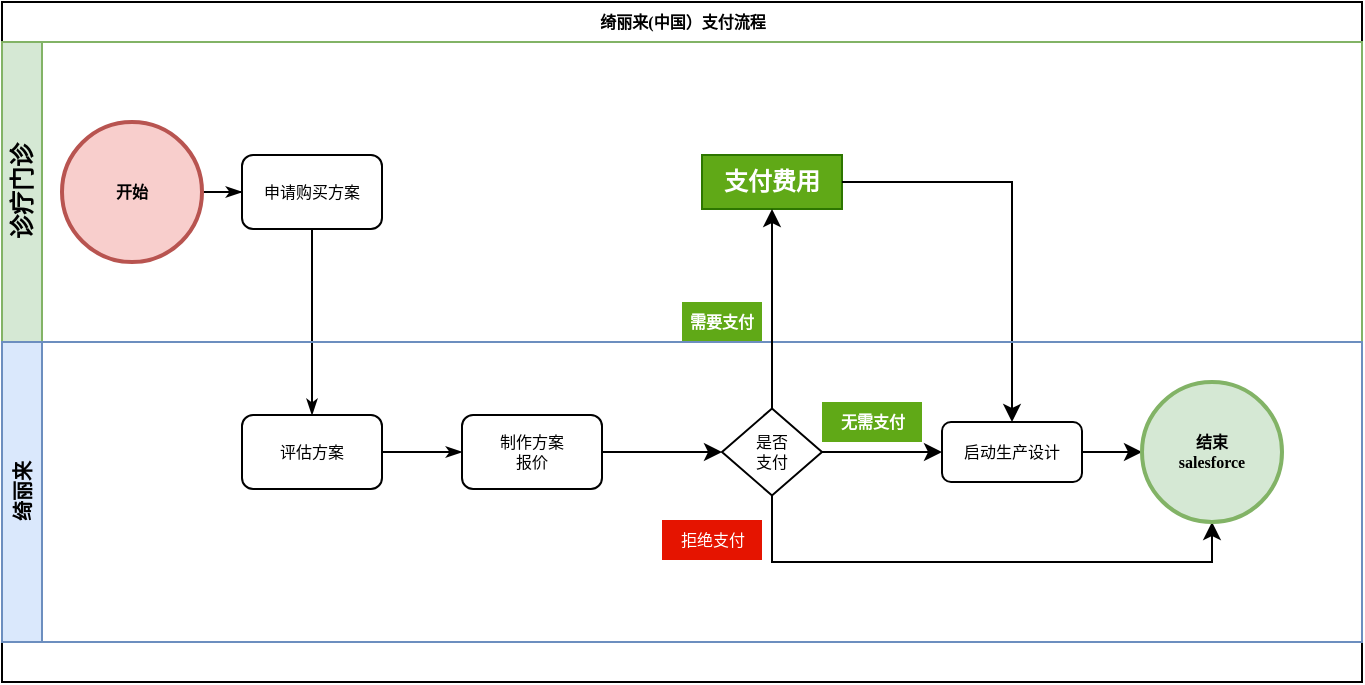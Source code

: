 <mxfile version="14.8.1" type="github">
  <diagram name="Page-1" id="c7488fd3-1785-93aa-aadb-54a6760d102a">
    <mxGraphModel dx="815" dy="498" grid="1" gridSize="10" guides="1" tooltips="1" connect="1" arrows="1" fold="1" page="1" pageScale="1" pageWidth="1100" pageHeight="850" background="none" math="0" shadow="0">
      <root>
        <mxCell id="0" />
        <mxCell id="1" parent="0" />
        <mxCell id="2b4e8129b02d487f-1" value="绮丽来(中国）支付流程" style="swimlane;html=1;childLayout=stackLayout;horizontal=1;startSize=20;horizontalStack=0;rounded=0;shadow=0;labelBackgroundColor=none;strokeWidth=1;fontFamily=Verdana;fontSize=8;align=center;" parent="1" vertex="1">
          <mxGeometry x="160" y="90" width="680" height="340" as="geometry" />
        </mxCell>
        <mxCell id="2b4e8129b02d487f-2" value="诊疗门诊" style="swimlane;html=1;startSize=20;horizontal=0;fillColor=#d5e8d4;strokeColor=#82b366;" parent="2b4e8129b02d487f-1" vertex="1">
          <mxGeometry y="20" width="680" height="150" as="geometry" />
        </mxCell>
        <mxCell id="2b4e8129b02d487f-18" style="edgeStyle=orthogonalEdgeStyle;rounded=0;html=1;labelBackgroundColor=none;startArrow=none;startFill=0;startSize=5;endArrow=classicThin;endFill=1;endSize=5;jettySize=auto;orthogonalLoop=1;strokeWidth=1;fontFamily=Verdana;fontSize=8" parent="2b4e8129b02d487f-2" source="2b4e8129b02d487f-5" target="2b4e8129b02d487f-6" edge="1">
          <mxGeometry relative="1" as="geometry" />
        </mxCell>
        <mxCell id="2b4e8129b02d487f-5" value="开始" style="ellipse;whiteSpace=wrap;html=1;rounded=0;shadow=0;labelBackgroundColor=none;strokeWidth=2;fontFamily=Verdana;fontSize=8;align=center;fontStyle=1;fillColor=#f8cecc;strokeColor=#b85450;" parent="2b4e8129b02d487f-2" vertex="1">
          <mxGeometry x="30" y="40" width="70" height="70" as="geometry" />
        </mxCell>
        <mxCell id="2b4e8129b02d487f-6" value="申请购买方案" style="rounded=1;whiteSpace=wrap;html=1;shadow=0;labelBackgroundColor=none;strokeWidth=1;fontFamily=Verdana;fontSize=8;align=center;" parent="2b4e8129b02d487f-2" vertex="1">
          <mxGeometry x="120" y="56.5" width="70" height="37" as="geometry" />
        </mxCell>
        <mxCell id="H3AL1TPmm5qLubvGPdo7-1" value="支付费用" style="rounded=0;whiteSpace=wrap;html=1;fontStyle=1;fillColor=#60a917;strokeColor=#2D7600;fontColor=#ffffff;" vertex="1" parent="2b4e8129b02d487f-2">
          <mxGeometry x="350" y="56.5" width="70" height="27" as="geometry" />
        </mxCell>
        <mxCell id="H3AL1TPmm5qLubvGPdo7-12" value="需要支付" style="text;html=1;fillColor=#60a917;align=center;verticalAlign=middle;whiteSpace=wrap;rounded=0;fontSize=8;fontStyle=1;fontColor=#ffffff;" vertex="1" parent="2b4e8129b02d487f-2">
          <mxGeometry x="340" y="130" width="40" height="20" as="geometry" />
        </mxCell>
        <mxCell id="2b4e8129b02d487f-24" style="edgeStyle=orthogonalEdgeStyle;rounded=0;html=1;labelBackgroundColor=none;startArrow=none;startFill=0;startSize=5;endArrow=classicThin;endFill=1;endSize=5;jettySize=auto;orthogonalLoop=1;strokeWidth=1;fontFamily=Verdana;fontSize=8" parent="2b4e8129b02d487f-1" source="2b4e8129b02d487f-6" target="2b4e8129b02d487f-12" edge="1">
          <mxGeometry relative="1" as="geometry" />
        </mxCell>
        <mxCell id="H3AL1TPmm5qLubvGPdo7-6" style="edgeStyle=orthogonalEdgeStyle;rounded=0;orthogonalLoop=1;jettySize=auto;html=1;exitX=1;exitY=0.5;exitDx=0;exitDy=0;entryX=0.5;entryY=0;entryDx=0;entryDy=0;" edge="1" parent="2b4e8129b02d487f-1" source="H3AL1TPmm5qLubvGPdo7-1" target="2b4e8129b02d487f-9">
          <mxGeometry relative="1" as="geometry" />
        </mxCell>
        <mxCell id="2b4e8129b02d487f-3" value="绮丽来" style="swimlane;html=1;startSize=20;horizontal=0;fillColor=#dae8fc;strokeColor=#6c8ebf;fontSize=10;" parent="2b4e8129b02d487f-1" vertex="1">
          <mxGeometry y="170" width="680" height="150" as="geometry" />
        </mxCell>
        <mxCell id="H3AL1TPmm5qLubvGPdo7-5" style="edgeStyle=orthogonalEdgeStyle;rounded=0;orthogonalLoop=1;jettySize=auto;html=1;entryX=0;entryY=0.5;entryDx=0;entryDy=0;" edge="1" parent="2b4e8129b02d487f-3" source="2b4e8129b02d487f-13" target="2b4e8129b02d487f-9">
          <mxGeometry relative="1" as="geometry" />
        </mxCell>
        <mxCell id="H3AL1TPmm5qLubvGPdo7-13" style="edgeStyle=orthogonalEdgeStyle;rounded=0;orthogonalLoop=1;jettySize=auto;html=1;entryX=0.5;entryY=1;entryDx=0;entryDy=0;fontSize=8;" edge="1" parent="2b4e8129b02d487f-3" source="2b4e8129b02d487f-13" target="2b4e8129b02d487f-11">
          <mxGeometry relative="1" as="geometry">
            <Array as="points">
              <mxPoint x="385" y="110" />
              <mxPoint x="605" y="110" />
            </Array>
          </mxGeometry>
        </mxCell>
        <mxCell id="2b4e8129b02d487f-13" value="&lt;div&gt;是否&lt;br&gt;&lt;/div&gt;&lt;div&gt;支付&lt;/div&gt;" style="strokeWidth=1;html=1;shape=mxgraph.flowchart.decision;whiteSpace=wrap;rounded=1;shadow=0;labelBackgroundColor=none;fontFamily=Verdana;fontSize=8;align=center;" parent="2b4e8129b02d487f-3" vertex="1">
          <mxGeometry x="360" y="33.25" width="50" height="43.5" as="geometry" />
        </mxCell>
        <mxCell id="2b4e8129b02d487f-12" value="评估方案" style="rounded=1;whiteSpace=wrap;html=1;shadow=0;labelBackgroundColor=none;strokeWidth=1;fontFamily=Verdana;fontSize=8;align=center;" parent="2b4e8129b02d487f-3" vertex="1">
          <mxGeometry x="120" y="36.5" width="70" height="37" as="geometry" />
        </mxCell>
        <mxCell id="H3AL1TPmm5qLubvGPdo7-9" style="edgeStyle=orthogonalEdgeStyle;rounded=0;orthogonalLoop=1;jettySize=auto;html=1;entryX=0;entryY=0.5;entryDx=0;entryDy=0;entryPerimeter=0;" edge="1" parent="2b4e8129b02d487f-3" source="2b4e8129b02d487f-7" target="2b4e8129b02d487f-13">
          <mxGeometry relative="1" as="geometry" />
        </mxCell>
        <mxCell id="2b4e8129b02d487f-7" value="&lt;div&gt;制作方案&lt;/div&gt;&lt;div&gt;报价&lt;/div&gt;" style="rounded=1;whiteSpace=wrap;html=1;shadow=0;labelBackgroundColor=none;strokeWidth=1;fontFamily=Verdana;fontSize=8;align=center;" parent="2b4e8129b02d487f-3" vertex="1">
          <mxGeometry x="230" y="36.5" width="70" height="37" as="geometry" />
        </mxCell>
        <mxCell id="2b4e8129b02d487f-26" style="edgeStyle=orthogonalEdgeStyle;rounded=0;html=1;labelBackgroundColor=none;startArrow=none;startFill=0;startSize=5;endArrow=classicThin;endFill=1;endSize=5;jettySize=auto;orthogonalLoop=1;strokeWidth=1;fontFamily=Verdana;fontSize=8;entryX=0;entryY=0.5;entryDx=0;entryDy=0;" parent="2b4e8129b02d487f-3" source="2b4e8129b02d487f-12" target="2b4e8129b02d487f-7" edge="1">
          <mxGeometry relative="1" as="geometry" />
        </mxCell>
        <mxCell id="H3AL1TPmm5qLubvGPdo7-8" style="edgeStyle=orthogonalEdgeStyle;rounded=0;orthogonalLoop=1;jettySize=auto;html=1;exitX=1;exitY=0.5;exitDx=0;exitDy=0;entryX=0;entryY=0.5;entryDx=0;entryDy=0;" edge="1" parent="2b4e8129b02d487f-3" source="2b4e8129b02d487f-9" target="2b4e8129b02d487f-11">
          <mxGeometry relative="1" as="geometry" />
        </mxCell>
        <mxCell id="2b4e8129b02d487f-9" value="启动生产设计" style="rounded=1;whiteSpace=wrap;html=1;shadow=0;labelBackgroundColor=none;strokeWidth=1;fontFamily=Verdana;fontSize=8;align=center;" parent="2b4e8129b02d487f-3" vertex="1">
          <mxGeometry x="470" y="40" width="70" height="30" as="geometry" />
        </mxCell>
        <mxCell id="2b4e8129b02d487f-11" value="&lt;div&gt;结束&lt;/div&gt;&lt;div&gt;salesforce&lt;br&gt;&lt;/div&gt;" style="ellipse;whiteSpace=wrap;html=1;rounded=0;shadow=0;labelBackgroundColor=none;strokeWidth=2;fontFamily=Verdana;fontSize=8;align=center;fontStyle=1;fillColor=#d5e8d4;strokeColor=#82b366;" parent="2b4e8129b02d487f-3" vertex="1">
          <mxGeometry x="570" y="20" width="70" height="70" as="geometry" />
        </mxCell>
        <mxCell id="H3AL1TPmm5qLubvGPdo7-10" value="无需支付" style="text;html=1;align=center;verticalAlign=middle;resizable=0;points=[];autosize=1;fontSize=8;fillColor=#60a917;fontColor=#ffffff;fontStyle=1" vertex="1" parent="2b4e8129b02d487f-3">
          <mxGeometry x="410" y="30" width="50" height="20" as="geometry" />
        </mxCell>
        <mxCell id="H3AL1TPmm5qLubvGPdo7-14" value="拒绝支付" style="text;html=1;align=center;verticalAlign=middle;resizable=0;points=[];autosize=1;fontSize=8;fillColor=#e51400;fontColor=#ffffff;" vertex="1" parent="2b4e8129b02d487f-3">
          <mxGeometry x="330" y="89" width="50" height="20" as="geometry" />
        </mxCell>
        <mxCell id="H3AL1TPmm5qLubvGPdo7-11" style="edgeStyle=orthogonalEdgeStyle;rounded=0;orthogonalLoop=1;jettySize=auto;html=1;entryX=0.5;entryY=1;entryDx=0;entryDy=0;fontSize=8;" edge="1" parent="2b4e8129b02d487f-1" source="2b4e8129b02d487f-13" target="H3AL1TPmm5qLubvGPdo7-1">
          <mxGeometry relative="1" as="geometry" />
        </mxCell>
      </root>
    </mxGraphModel>
  </diagram>
</mxfile>
